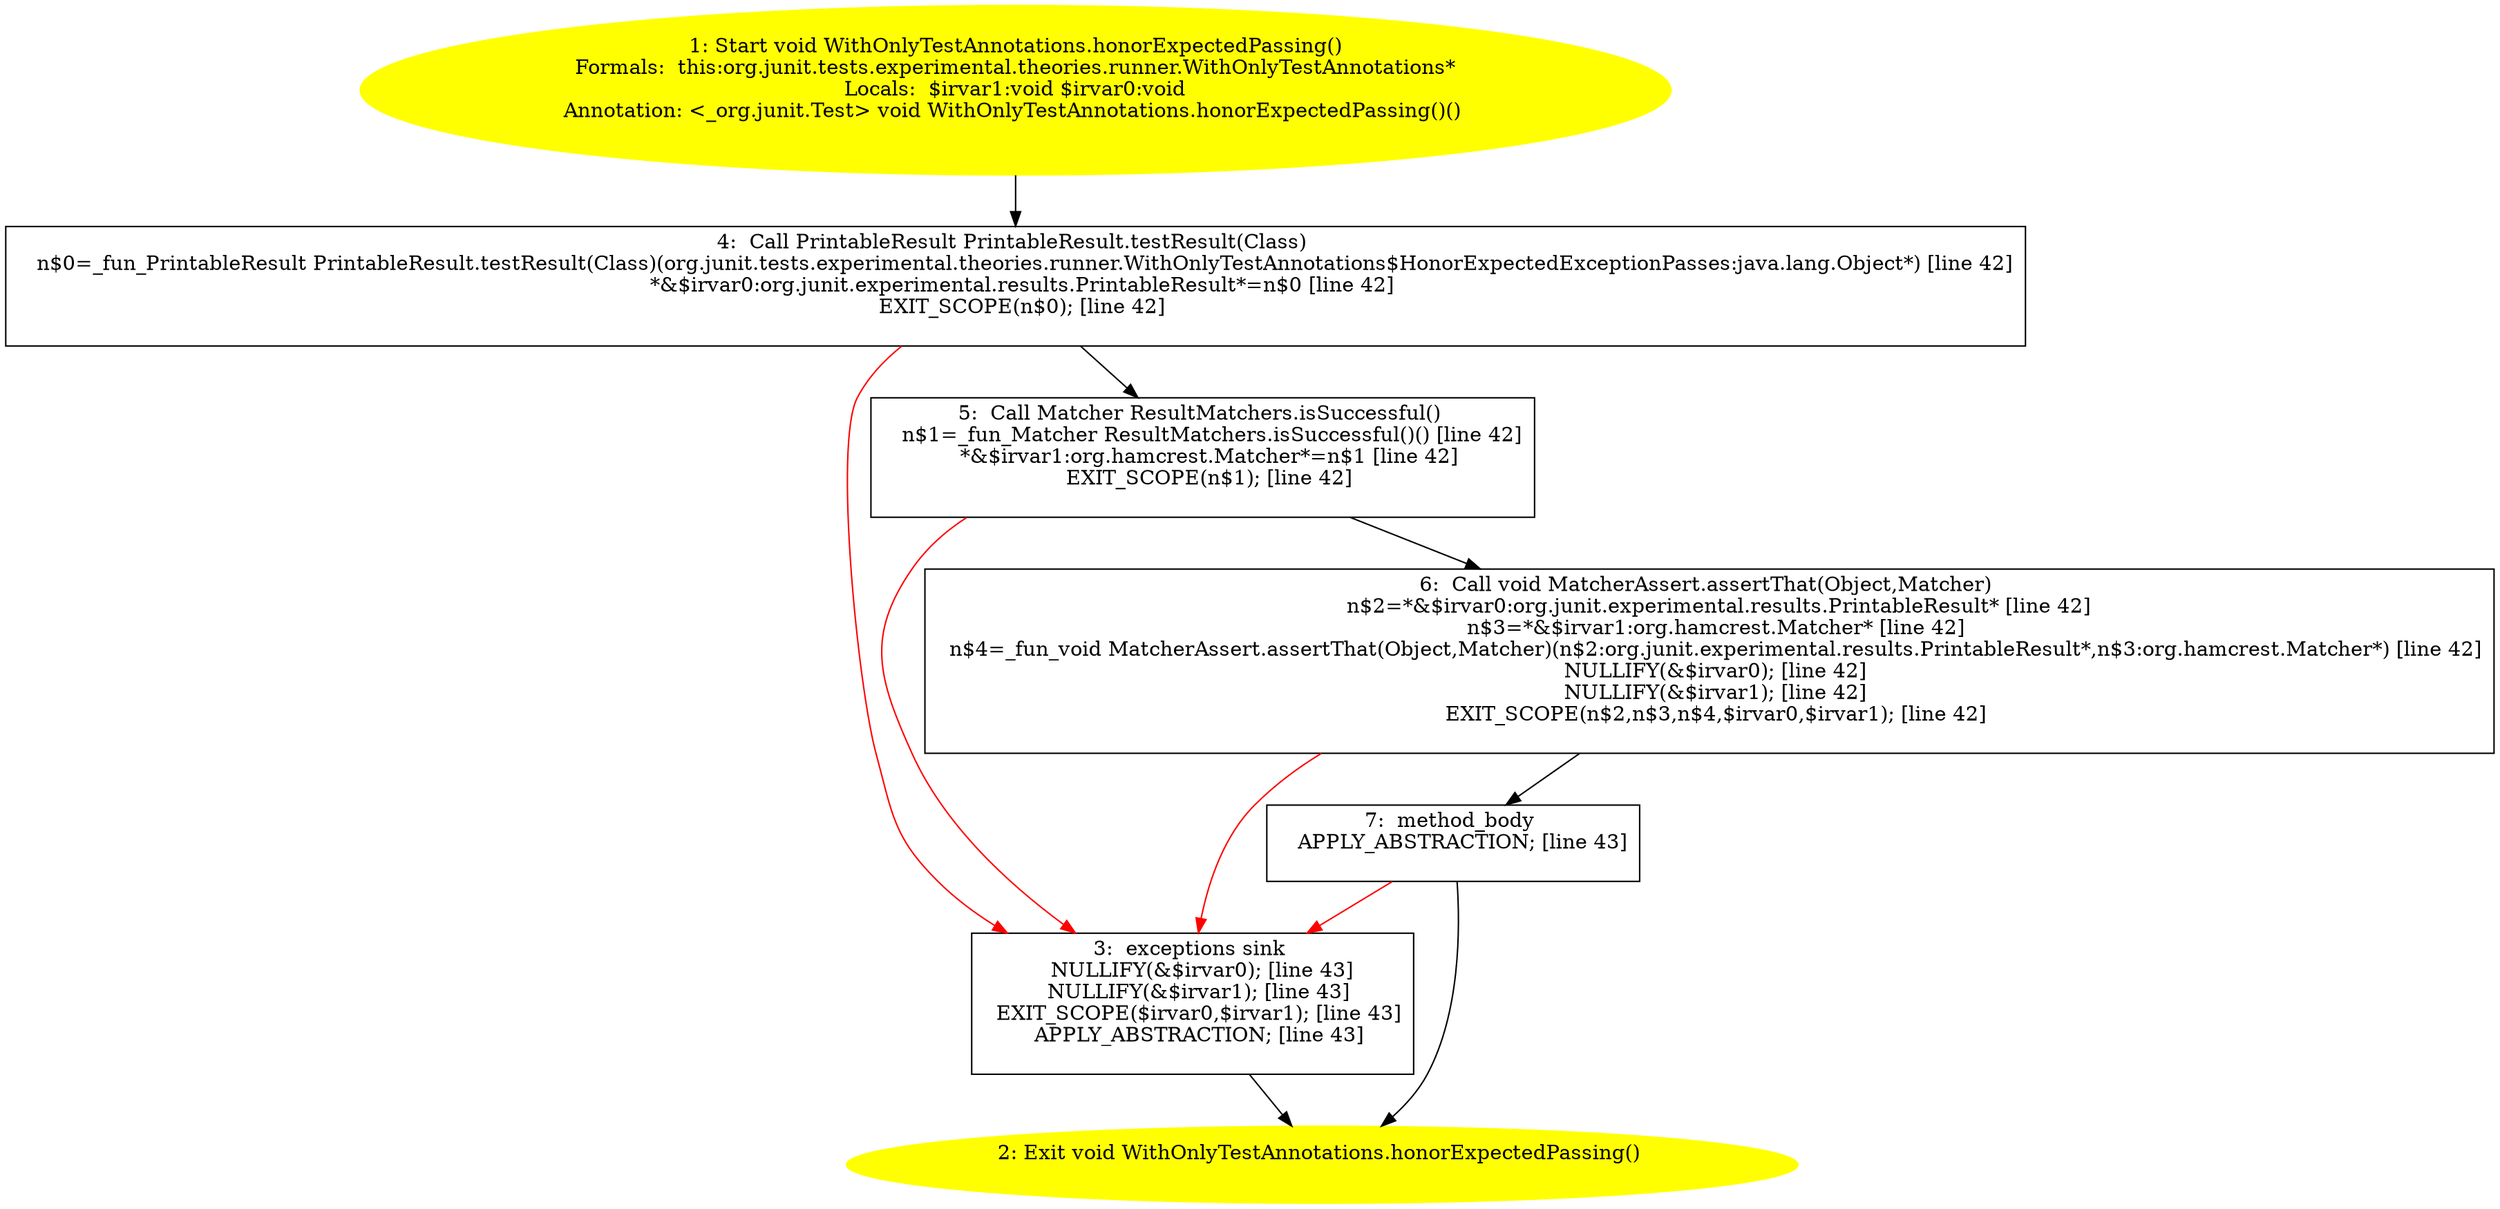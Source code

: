 /* @generated */
digraph cfg {
"org.junit.tests.experimental.theories.runner.WithOnlyTestAnnotations.honorExpectedPassing():void.57632a9d2e744e3d50fba0bad5c44fb9_1" [label="1: Start void WithOnlyTestAnnotations.honorExpectedPassing()\nFormals:  this:org.junit.tests.experimental.theories.runner.WithOnlyTestAnnotations*\nLocals:  $irvar1:void $irvar0:void\nAnnotation: <_org.junit.Test> void WithOnlyTestAnnotations.honorExpectedPassing()() \n  " color=yellow style=filled]
	

	 "org.junit.tests.experimental.theories.runner.WithOnlyTestAnnotations.honorExpectedPassing():void.57632a9d2e744e3d50fba0bad5c44fb9_1" -> "org.junit.tests.experimental.theories.runner.WithOnlyTestAnnotations.honorExpectedPassing():void.57632a9d2e744e3d50fba0bad5c44fb9_4" ;
"org.junit.tests.experimental.theories.runner.WithOnlyTestAnnotations.honorExpectedPassing():void.57632a9d2e744e3d50fba0bad5c44fb9_2" [label="2: Exit void WithOnlyTestAnnotations.honorExpectedPassing() \n  " color=yellow style=filled]
	

"org.junit.tests.experimental.theories.runner.WithOnlyTestAnnotations.honorExpectedPassing():void.57632a9d2e744e3d50fba0bad5c44fb9_3" [label="3:  exceptions sink \n   NULLIFY(&$irvar0); [line 43]\n  NULLIFY(&$irvar1); [line 43]\n  EXIT_SCOPE($irvar0,$irvar1); [line 43]\n  APPLY_ABSTRACTION; [line 43]\n " shape="box"]
	

	 "org.junit.tests.experimental.theories.runner.WithOnlyTestAnnotations.honorExpectedPassing():void.57632a9d2e744e3d50fba0bad5c44fb9_3" -> "org.junit.tests.experimental.theories.runner.WithOnlyTestAnnotations.honorExpectedPassing():void.57632a9d2e744e3d50fba0bad5c44fb9_2" ;
"org.junit.tests.experimental.theories.runner.WithOnlyTestAnnotations.honorExpectedPassing():void.57632a9d2e744e3d50fba0bad5c44fb9_4" [label="4:  Call PrintableResult PrintableResult.testResult(Class) \n   n$0=_fun_PrintableResult PrintableResult.testResult(Class)(org.junit.tests.experimental.theories.runner.WithOnlyTestAnnotations$HonorExpectedExceptionPasses:java.lang.Object*) [line 42]\n  *&$irvar0:org.junit.experimental.results.PrintableResult*=n$0 [line 42]\n  EXIT_SCOPE(n$0); [line 42]\n " shape="box"]
	

	 "org.junit.tests.experimental.theories.runner.WithOnlyTestAnnotations.honorExpectedPassing():void.57632a9d2e744e3d50fba0bad5c44fb9_4" -> "org.junit.tests.experimental.theories.runner.WithOnlyTestAnnotations.honorExpectedPassing():void.57632a9d2e744e3d50fba0bad5c44fb9_5" ;
	 "org.junit.tests.experimental.theories.runner.WithOnlyTestAnnotations.honorExpectedPassing():void.57632a9d2e744e3d50fba0bad5c44fb9_4" -> "org.junit.tests.experimental.theories.runner.WithOnlyTestAnnotations.honorExpectedPassing():void.57632a9d2e744e3d50fba0bad5c44fb9_3" [color="red" ];
"org.junit.tests.experimental.theories.runner.WithOnlyTestAnnotations.honorExpectedPassing():void.57632a9d2e744e3d50fba0bad5c44fb9_5" [label="5:  Call Matcher ResultMatchers.isSuccessful() \n   n$1=_fun_Matcher ResultMatchers.isSuccessful()() [line 42]\n  *&$irvar1:org.hamcrest.Matcher*=n$1 [line 42]\n  EXIT_SCOPE(n$1); [line 42]\n " shape="box"]
	

	 "org.junit.tests.experimental.theories.runner.WithOnlyTestAnnotations.honorExpectedPassing():void.57632a9d2e744e3d50fba0bad5c44fb9_5" -> "org.junit.tests.experimental.theories.runner.WithOnlyTestAnnotations.honorExpectedPassing():void.57632a9d2e744e3d50fba0bad5c44fb9_6" ;
	 "org.junit.tests.experimental.theories.runner.WithOnlyTestAnnotations.honorExpectedPassing():void.57632a9d2e744e3d50fba0bad5c44fb9_5" -> "org.junit.tests.experimental.theories.runner.WithOnlyTestAnnotations.honorExpectedPassing():void.57632a9d2e744e3d50fba0bad5c44fb9_3" [color="red" ];
"org.junit.tests.experimental.theories.runner.WithOnlyTestAnnotations.honorExpectedPassing():void.57632a9d2e744e3d50fba0bad5c44fb9_6" [label="6:  Call void MatcherAssert.assertThat(Object,Matcher) \n   n$2=*&$irvar0:org.junit.experimental.results.PrintableResult* [line 42]\n  n$3=*&$irvar1:org.hamcrest.Matcher* [line 42]\n  n$4=_fun_void MatcherAssert.assertThat(Object,Matcher)(n$2:org.junit.experimental.results.PrintableResult*,n$3:org.hamcrest.Matcher*) [line 42]\n  NULLIFY(&$irvar0); [line 42]\n  NULLIFY(&$irvar1); [line 42]\n  EXIT_SCOPE(n$2,n$3,n$4,$irvar0,$irvar1); [line 42]\n " shape="box"]
	

	 "org.junit.tests.experimental.theories.runner.WithOnlyTestAnnotations.honorExpectedPassing():void.57632a9d2e744e3d50fba0bad5c44fb9_6" -> "org.junit.tests.experimental.theories.runner.WithOnlyTestAnnotations.honorExpectedPassing():void.57632a9d2e744e3d50fba0bad5c44fb9_7" ;
	 "org.junit.tests.experimental.theories.runner.WithOnlyTestAnnotations.honorExpectedPassing():void.57632a9d2e744e3d50fba0bad5c44fb9_6" -> "org.junit.tests.experimental.theories.runner.WithOnlyTestAnnotations.honorExpectedPassing():void.57632a9d2e744e3d50fba0bad5c44fb9_3" [color="red" ];
"org.junit.tests.experimental.theories.runner.WithOnlyTestAnnotations.honorExpectedPassing():void.57632a9d2e744e3d50fba0bad5c44fb9_7" [label="7:  method_body \n   APPLY_ABSTRACTION; [line 43]\n " shape="box"]
	

	 "org.junit.tests.experimental.theories.runner.WithOnlyTestAnnotations.honorExpectedPassing():void.57632a9d2e744e3d50fba0bad5c44fb9_7" -> "org.junit.tests.experimental.theories.runner.WithOnlyTestAnnotations.honorExpectedPassing():void.57632a9d2e744e3d50fba0bad5c44fb9_2" ;
	 "org.junit.tests.experimental.theories.runner.WithOnlyTestAnnotations.honorExpectedPassing():void.57632a9d2e744e3d50fba0bad5c44fb9_7" -> "org.junit.tests.experimental.theories.runner.WithOnlyTestAnnotations.honorExpectedPassing():void.57632a9d2e744e3d50fba0bad5c44fb9_3" [color="red" ];
}
